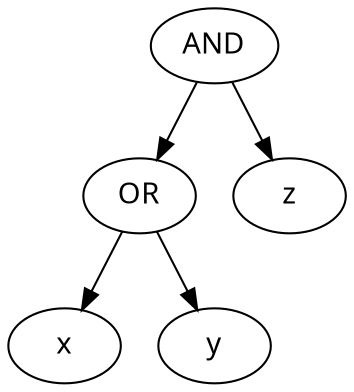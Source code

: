 digraph G {
	graph [fontname = "Times"];
	node [fontname =  "Gill Sans"];
	edge [fontname =  "Gill Sans"];
	"AND"->"OR"
	"OR"-> "x"
	"OR"-> "y"
	"AND"-> "z"
}
